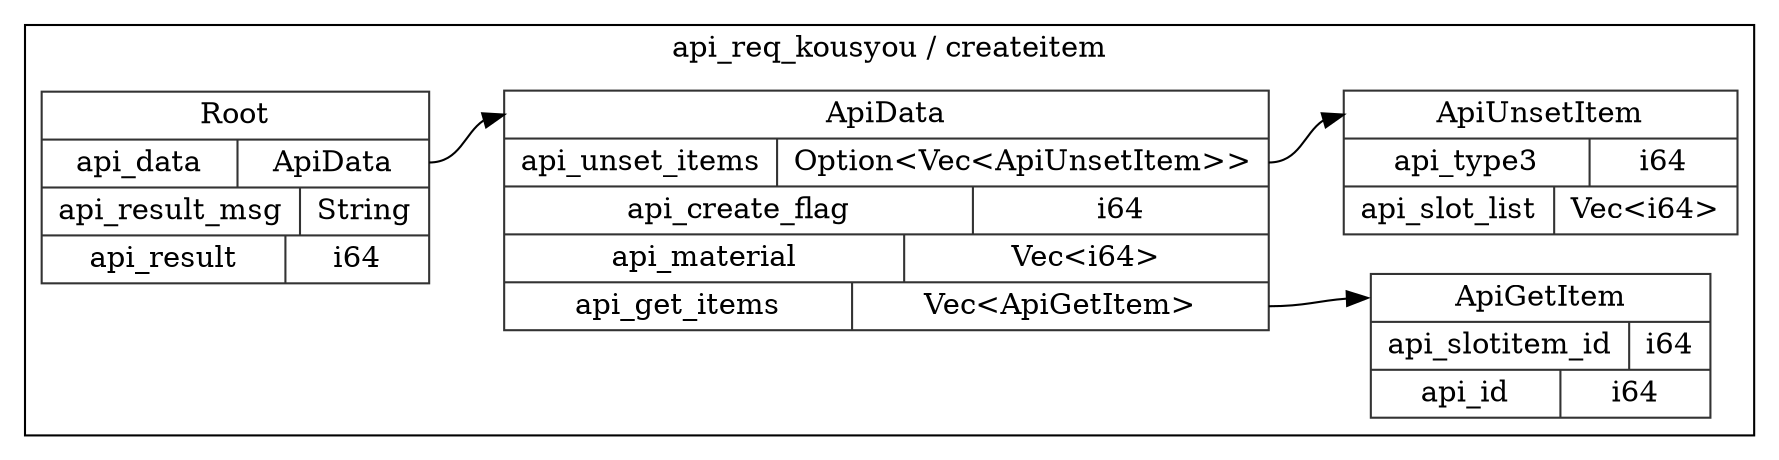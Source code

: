 digraph {
  rankdir=LR;
  subgraph cluster_0 {
    label="api_req_kousyou / createitem";
    node [style="filled", color=white, style="solid", color=gray20];
    api_req_kousyou__createitem__Root [label="<Root> Root  | { api_data | <api_data> ApiData } | { api_result_msg | <api_result_msg> String } | { api_result | <api_result> i64 }", shape=record];
    api_req_kousyou__createitem__ApiData;
    api_req_kousyou__createitem__Root:api_data:e -> api_req_kousyou__createitem__ApiData:ApiData:w;
    api_req_kousyou__createitem__ApiGetItem [label="<ApiGetItem> ApiGetItem  | { api_slotitem_id | <api_slotitem_id> i64 } | { api_id | <api_id> i64 }", shape=record];
    api_req_kousyou__createitem__ApiData [label="<ApiData> ApiData  | { api_unset_items | <api_unset_items> Option\<Vec\<ApiUnsetItem\>\> } | { api_create_flag | <api_create_flag> i64 } | { api_material | <api_material> Vec\<i64\> } | { api_get_items | <api_get_items> Vec\<ApiGetItem\> }", shape=record];
    api_req_kousyou__createitem__ApiUnsetItem;
    api_req_kousyou__createitem__ApiData:api_unset_items:e -> api_req_kousyou__createitem__ApiUnsetItem:ApiUnsetItem:w;
    api_req_kousyou__createitem__ApiData:api_get_items:e -> api_req_kousyou__createitem__ApiGetItem:ApiGetItem:w;
    api_req_kousyou__createitem__ApiUnsetItem [label="<ApiUnsetItem> ApiUnsetItem  | { api_type3 | <api_type3> i64 } | { api_slot_list | <api_slot_list> Vec\<i64\> }", shape=record];
  }
}
